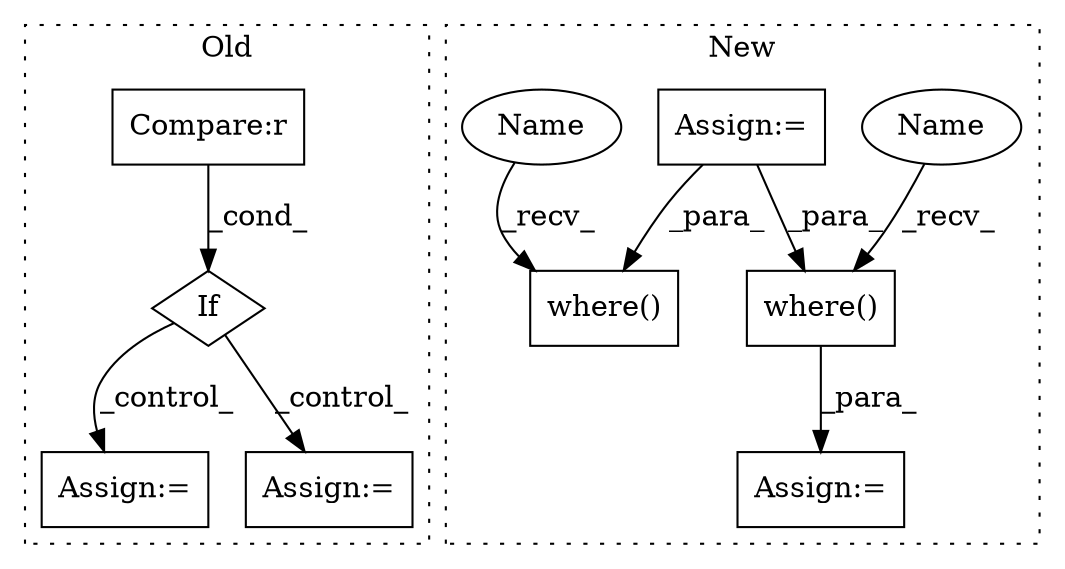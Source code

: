 digraph G {
subgraph cluster0 {
1 [label="If" a="96" s="26213" l="3" shape="diamond"];
3 [label="Compare:r" a="40" s="26216" l="7" shape="box"];
4 [label="Assign:=" a="68" s="26418" l="3" shape="box"];
6 [label="Assign:=" a="68" s="26371" l="3" shape="box"];
label = "Old";
style="dotted";
}
subgraph cluster1 {
2 [label="where()" a="75" s="25982,26102" l="29,14" shape="box"];
5 [label="Assign:=" a="68" s="25979" l="3" shape="box"];
7 [label="Assign:=" a="68" s="25605" l="3" shape="box"];
8 [label="where()" a="75" s="26143,26200" l="12,1" shape="box"];
9 [label="Name" a="87" s="25982" l="5" shape="ellipse"];
10 [label="Name" a="87" s="26143" l="5" shape="ellipse"];
label = "New";
style="dotted";
}
1 -> 4 [label="_control_"];
1 -> 6 [label="_control_"];
2 -> 5 [label="_para_"];
3 -> 1 [label="_cond_"];
7 -> 8 [label="_para_"];
7 -> 2 [label="_para_"];
9 -> 2 [label="_recv_"];
10 -> 8 [label="_recv_"];
}